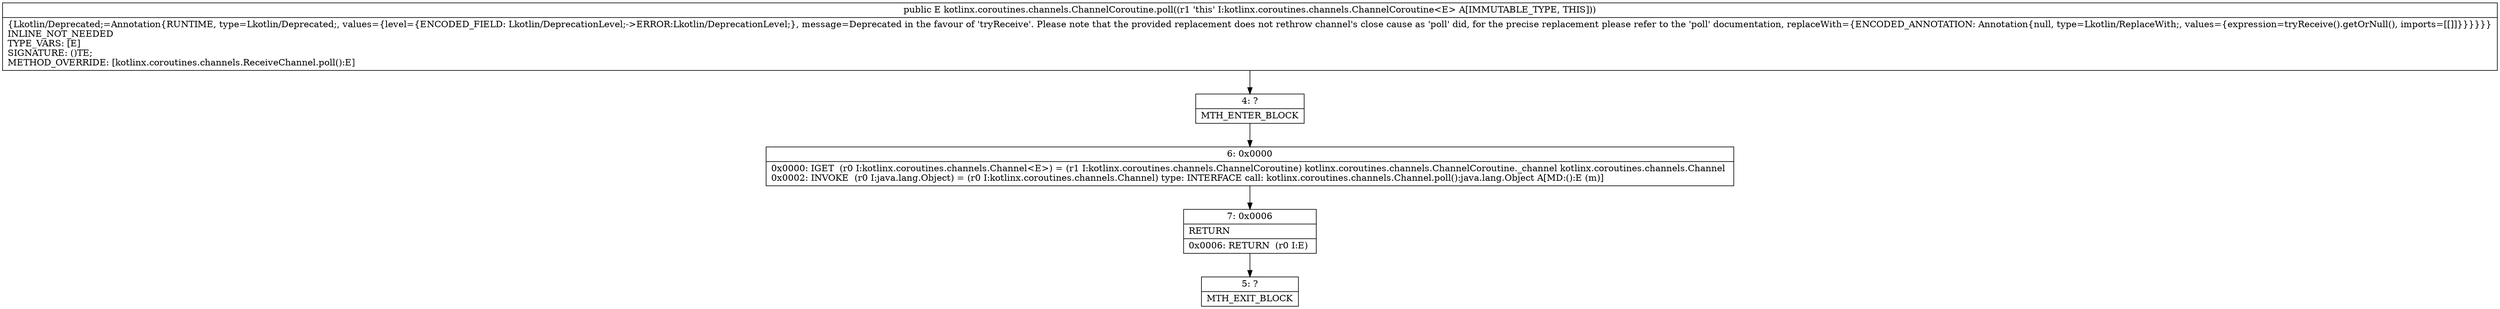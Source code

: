 digraph "CFG forkotlinx.coroutines.channels.ChannelCoroutine.poll()Ljava\/lang\/Object;" {
Node_4 [shape=record,label="{4\:\ ?|MTH_ENTER_BLOCK\l}"];
Node_6 [shape=record,label="{6\:\ 0x0000|0x0000: IGET  (r0 I:kotlinx.coroutines.channels.Channel\<E\>) = (r1 I:kotlinx.coroutines.channels.ChannelCoroutine) kotlinx.coroutines.channels.ChannelCoroutine._channel kotlinx.coroutines.channels.Channel \l0x0002: INVOKE  (r0 I:java.lang.Object) = (r0 I:kotlinx.coroutines.channels.Channel) type: INTERFACE call: kotlinx.coroutines.channels.Channel.poll():java.lang.Object A[MD:():E (m)]\l}"];
Node_7 [shape=record,label="{7\:\ 0x0006|RETURN\l|0x0006: RETURN  (r0 I:E) \l}"];
Node_5 [shape=record,label="{5\:\ ?|MTH_EXIT_BLOCK\l}"];
MethodNode[shape=record,label="{public E kotlinx.coroutines.channels.ChannelCoroutine.poll((r1 'this' I:kotlinx.coroutines.channels.ChannelCoroutine\<E\> A[IMMUTABLE_TYPE, THIS]))  | \{Lkotlin\/Deprecated;=Annotation\{RUNTIME, type=Lkotlin\/Deprecated;, values=\{level=\{ENCODED_FIELD: Lkotlin\/DeprecationLevel;\-\>ERROR:Lkotlin\/DeprecationLevel;\}, message=Deprecated in the favour of 'tryReceive'. Please note that the provided replacement does not rethrow channel's close cause as 'poll' did, for the precise replacement please refer to the 'poll' documentation, replaceWith=\{ENCODED_ANNOTATION: Annotation\{null, type=Lkotlin\/ReplaceWith;, values=\{expression=tryReceive().getOrNull(), imports=[[]]\}\}\}\}\}\}\lINLINE_NOT_NEEDED\lTYPE_VARS: [E]\lSIGNATURE: ()TE;\lMETHOD_OVERRIDE: [kotlinx.coroutines.channels.ReceiveChannel.poll():E]\l}"];
MethodNode -> Node_4;Node_4 -> Node_6;
Node_6 -> Node_7;
Node_7 -> Node_5;
}

